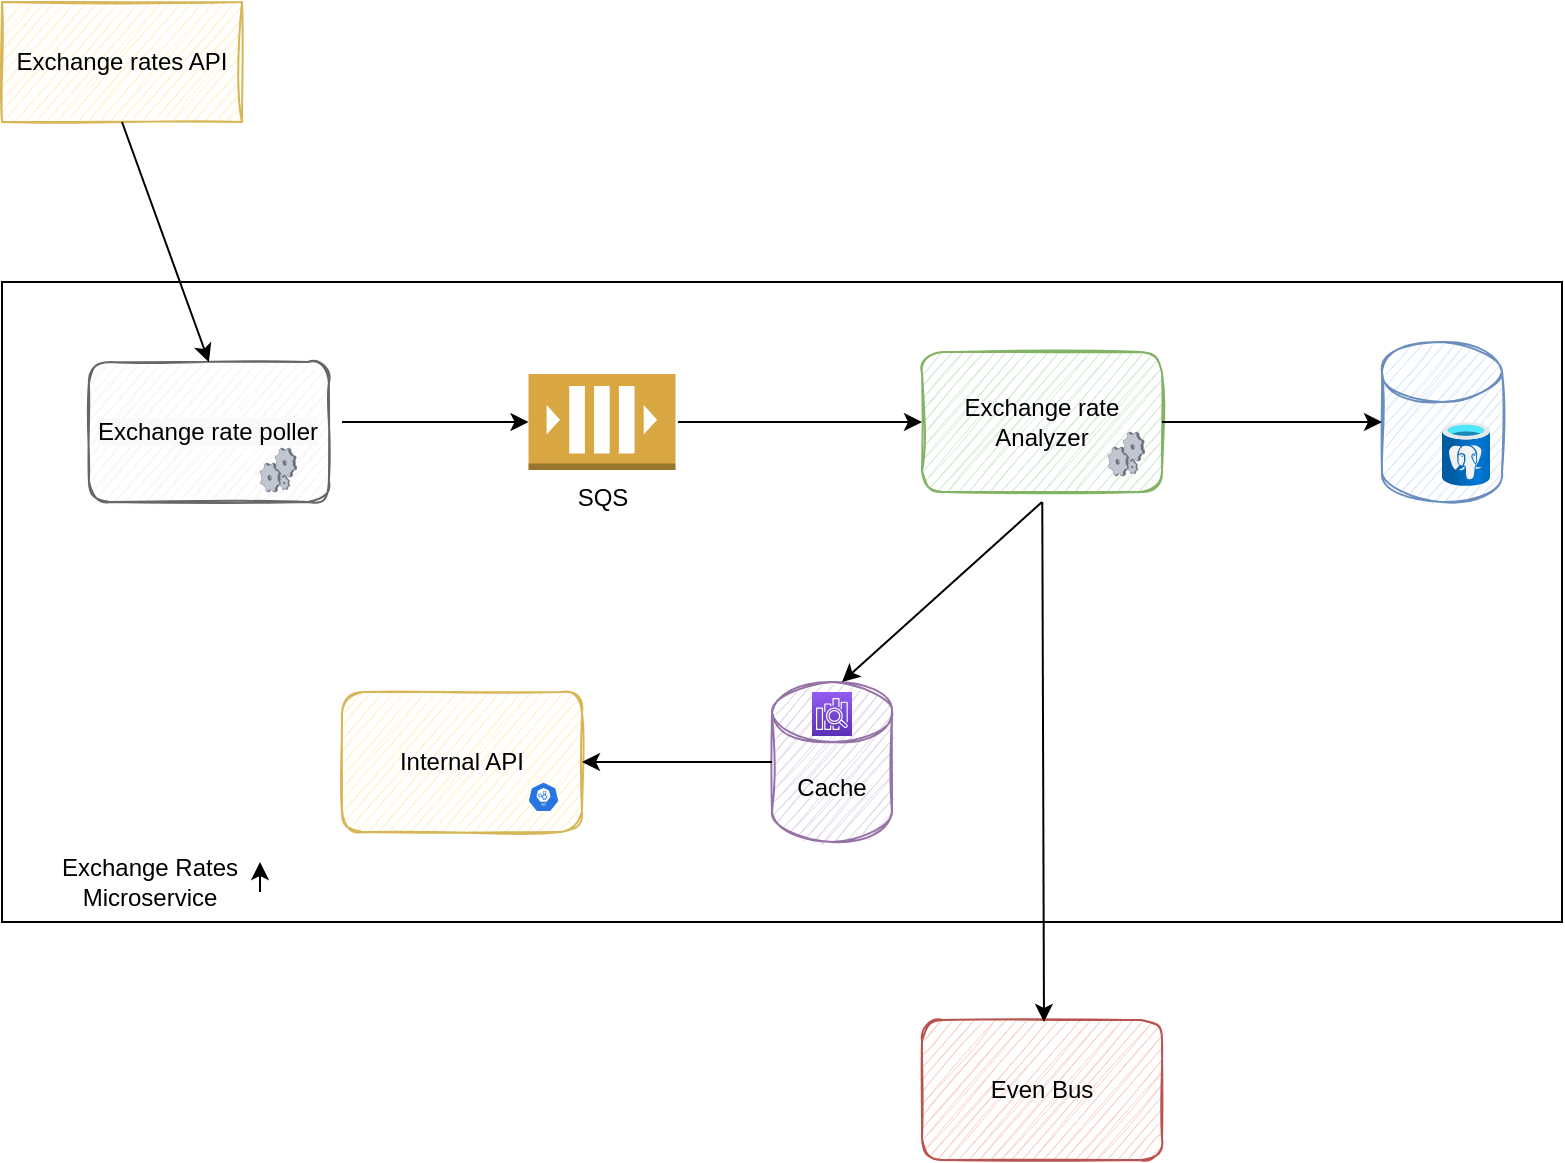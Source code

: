 <mxfile version="14.9.6" type="device"><diagram id="MHDq8jwc3IC7q-fkrBes" name="Page-1"><mxGraphModel dx="1422" dy="762" grid="0" gridSize="10" guides="0" tooltips="1" connect="1" arrows="1" fold="1" page="1" pageScale="1" pageWidth="850" pageHeight="1100" math="0" shadow="0"><root><mxCell id="0"/><mxCell id="1" parent="0"/><mxCell id="3Jc5RdQDjNf4awIu1Cy7-35" value="" style="rounded=0;whiteSpace=wrap;html=1;" parent="1" vertex="1"><mxGeometry x="40" y="160" width="780" height="320" as="geometry"/></mxCell><mxCell id="3Jc5RdQDjNf4awIu1Cy7-33" value="Even Bus" style="rounded=1;whiteSpace=wrap;html=1;fillColor=#f8cecc;strokeColor=#b85450;sketch=1;" parent="1" vertex="1"><mxGeometry x="500" y="529" width="120" height="70" as="geometry"/></mxCell><mxCell id="3Jc5RdQDjNf4awIu1Cy7-32" value="Internal API" style="rounded=1;whiteSpace=wrap;html=1;fillColor=#fff2cc;strokeColor=#d6b656;sketch=1;" parent="1" vertex="1"><mxGeometry x="210" y="365" width="120" height="70" as="geometry"/></mxCell><mxCell id="3Jc5RdQDjNf4awIu1Cy7-31" value="Exchange rate Analyzer" style="rounded=1;whiteSpace=wrap;html=1;fillColor=#d5e8d4;strokeColor=#82b366;sketch=1;" parent="1" vertex="1"><mxGeometry x="500" y="195" width="120" height="70" as="geometry"/></mxCell><mxCell id="3Jc5RdQDjNf4awIu1Cy7-30" value="&#10;&#10;&lt;span style=&quot;color: rgb(0, 0, 0); font-family: helvetica; font-size: 12px; font-style: normal; font-weight: 400; letter-spacing: normal; text-align: center; text-indent: 0px; text-transform: none; word-spacing: 0px; background-color: rgb(248, 249, 250); display: inline; float: none;&quot;&gt;Exchange rate poller&lt;/span&gt;&#10;&#10;" style="rounded=1;whiteSpace=wrap;html=1;fillColor=#f5f5f5;strokeColor=#666666;fontColor=#333333;sketch=1;" parent="1" vertex="1"><mxGeometry x="83.45" y="200" width="120" height="70" as="geometry"/></mxCell><mxCell id="3Jc5RdQDjNf4awIu1Cy7-18" value="Cache" style="shape=cylinder3;whiteSpace=wrap;html=1;boundedLbl=1;backgroundOutline=1;size=15;fillColor=#e1d5e7;strokeColor=#9673a6;sketch=1;" parent="1" vertex="1"><mxGeometry x="425" y="360" width="60" height="80" as="geometry"/></mxCell><mxCell id="3Jc5RdQDjNf4awIu1Cy7-1" value="Exchange rates API" style="rounded=0;whiteSpace=wrap;html=1;fillColor=#fff2cc;strokeColor=#d6b656;sketch=1;" parent="1" vertex="1"><mxGeometry x="40" y="20" width="120" height="60" as="geometry"/></mxCell><mxCell id="3Jc5RdQDjNf4awIu1Cy7-2" value="" style="verticalLabelPosition=bottom;aspect=fixed;html=1;verticalAlign=top;strokeColor=none;align=center;outlineConnect=0;shape=mxgraph.citrix.process;" parent="1" vertex="1"><mxGeometry x="169" y="243" width="18.45" height="22" as="geometry"/></mxCell><mxCell id="3Jc5RdQDjNf4awIu1Cy7-4" value="" style="shape=cylinder3;whiteSpace=wrap;html=1;boundedLbl=1;backgroundOutline=1;size=15;fillColor=#dae8fc;strokeColor=#6c8ebf;sketch=1;" parent="1" vertex="1"><mxGeometry x="730" y="190" width="60" height="80" as="geometry"/></mxCell><mxCell id="3Jc5RdQDjNf4awIu1Cy7-5" value="SQS&lt;br&gt;" style="outlineConnect=0;dashed=0;verticalLabelPosition=bottom;verticalAlign=top;align=center;html=1;shape=mxgraph.aws3.queue;fillColor=#D9A741;gradientColor=none;" parent="1" vertex="1"><mxGeometry x="303.25" y="206" width="73.5" height="48" as="geometry"/></mxCell><mxCell id="3Jc5RdQDjNf4awIu1Cy7-7" value="" style="verticalLabelPosition=bottom;aspect=fixed;html=1;verticalAlign=top;strokeColor=none;align=center;outlineConnect=0;shape=mxgraph.citrix.process;" parent="1" vertex="1"><mxGeometry x="593" y="235" width="18.45" height="22" as="geometry"/></mxCell><mxCell id="3Jc5RdQDjNf4awIu1Cy7-8" value="" style="shape=image;html=1;verticalAlign=top;verticalLabelPosition=bottom;labelBackgroundColor=#ffffff;imageAspect=0;aspect=fixed;image=https://cdn4.iconfinder.com/data/icons/zoo-line-welcome-to-zootopia/512/rabbit-128.png" parent="1" vertex="1"><mxGeometry x="593" y="572.68" width="23.55" height="26.32" as="geometry"/></mxCell><mxCell id="3Jc5RdQDjNf4awIu1Cy7-11" value="" style="endArrow=classic;html=1;entryX=0;entryY=0.5;entryDx=0;entryDy=0;entryPerimeter=0;" parent="1" target="3Jc5RdQDjNf4awIu1Cy7-4" edge="1"><mxGeometry width="50" height="50" relative="1" as="geometry"><mxPoint x="620" y="230" as="sourcePoint"/><mxPoint x="450" y="380" as="targetPoint"/></mxGeometry></mxCell><mxCell id="3Jc5RdQDjNf4awIu1Cy7-12" value="" style="endArrow=classic;html=1;entryX=0.5;entryY=0;entryDx=0;entryDy=0;" parent="1" edge="1"><mxGeometry width="50" height="50" relative="1" as="geometry"><mxPoint x="560.133" y="270" as="sourcePoint"/><mxPoint x="561" y="530" as="targetPoint"/></mxGeometry></mxCell><mxCell id="3Jc5RdQDjNf4awIu1Cy7-16" value="" style="points=[[0,0,0],[0.25,0,0],[0.5,0,0],[0.75,0,0],[1,0,0],[0,1,0],[0.25,1,0],[0.5,1,0],[0.75,1,0],[1,1,0],[0,0.25,0],[0,0.5,0],[0,0.75,0],[1,0.25,0],[1,0.5,0],[1,0.75,0]];outlineConnect=0;fontColor=#232F3E;gradientColor=#945DF2;gradientDirection=north;fillColor=#5A30B5;strokeColor=#ffffff;dashed=0;verticalLabelPosition=bottom;verticalAlign=top;align=center;html=1;fontSize=12;fontStyle=0;aspect=fixed;shape=mxgraph.aws4.resourceIcon;resIcon=mxgraph.aws4.elasticsearch_service;" parent="1" vertex="1"><mxGeometry x="445" y="365" width="20" height="22" as="geometry"/></mxCell><mxCell id="3Jc5RdQDjNf4awIu1Cy7-19" value="" style="endArrow=classic;html=1;" parent="1" edge="1"><mxGeometry width="50" height="50" relative="1" as="geometry"><mxPoint x="560" y="270" as="sourcePoint"/><mxPoint x="460" y="360" as="targetPoint"/></mxGeometry></mxCell><mxCell id="3Jc5RdQDjNf4awIu1Cy7-20" value="" style="html=1;dashed=0;whitespace=wrap;fillColor=#2875E2;strokeColor=#ffffff;points=[[0.005,0.63,0],[0.1,0.2,0],[0.9,0.2,0],[0.5,0,0],[0.995,0.63,0],[0.72,0.99,0],[0.5,1,0],[0.28,0.99,0]];shape=mxgraph.kubernetes.icon;prIcon=api" parent="1" vertex="1"><mxGeometry x="300" y="410" width="21.55" height="15" as="geometry"/></mxCell><mxCell id="3Jc5RdQDjNf4awIu1Cy7-22" value="" style="endArrow=classic;html=1;exitX=0;exitY=0.5;exitDx=0;exitDy=0;exitPerimeter=0;entryX=1;entryY=0.5;entryDx=0;entryDy=0;" parent="1" source="3Jc5RdQDjNf4awIu1Cy7-18" edge="1"><mxGeometry width="50" height="50" relative="1" as="geometry"><mxPoint x="560" y="290" as="sourcePoint"/><mxPoint x="330" y="400" as="targetPoint"/></mxGeometry></mxCell><mxCell id="3Jc5RdQDjNf4awIu1Cy7-23" value="" style="aspect=fixed;html=1;points=[];align=center;image;fontSize=12;image=img/lib/azure2/databases/Azure_Database_PostgreSQL_Server.svg;" parent="1" vertex="1"><mxGeometry x="760" y="230" width="24" height="32" as="geometry"/></mxCell><mxCell id="3Jc5RdQDjNf4awIu1Cy7-24" value="" style="endArrow=classic;html=1;exitX=1;exitY=0.5;exitDx=0;exitDy=0;entryX=0;entryY=0.5;entryDx=0;entryDy=0;entryPerimeter=0;" parent="1" target="3Jc5RdQDjNf4awIu1Cy7-5" edge="1"><mxGeometry width="50" height="50" relative="1" as="geometry"><mxPoint x="210" y="230" as="sourcePoint"/><mxPoint x="235" y="170" as="targetPoint"/></mxGeometry></mxCell><mxCell id="3Jc5RdQDjNf4awIu1Cy7-25" value="" style="endArrow=classic;html=1;exitX=1;exitY=0.5;exitDx=0;exitDy=0;entryX=0;entryY=0.5;entryDx=0;entryDy=0;" parent="1" edge="1"><mxGeometry width="50" height="50" relative="1" as="geometry"><mxPoint x="378" y="230" as="sourcePoint"/><mxPoint x="500" y="230" as="targetPoint"/></mxGeometry></mxCell><mxCell id="3Jc5RdQDjNf4awIu1Cy7-37" value="" style="endArrow=classic;html=1;exitX=0.5;exitY=1;exitDx=0;exitDy=0;entryX=0.5;entryY=0;entryDx=0;entryDy=0;" parent="1" source="3Jc5RdQDjNf4awIu1Cy7-1" target="3Jc5RdQDjNf4awIu1Cy7-30" edge="1"><mxGeometry width="50" height="50" relative="1" as="geometry"><mxPoint x="83.45" y="80" as="sourcePoint"/><mxPoint x="176.7" y="80" as="targetPoint"/></mxGeometry></mxCell><mxCell id="3Jc5RdQDjNf4awIu1Cy7-40" value="Exchange Rates Microservice&lt;br&gt;" style="text;html=1;strokeColor=none;fillColor=none;align=center;verticalAlign=middle;whiteSpace=wrap;rounded=0;" parent="1" vertex="1"><mxGeometry x="59" y="450" width="110" height="20" as="geometry"/></mxCell><mxCell id="3Jc5RdQDjNf4awIu1Cy7-41" style="edgeStyle=orthogonalEdgeStyle;rounded=0;orthogonalLoop=1;jettySize=auto;html=1;exitX=1;exitY=0.75;exitDx=0;exitDy=0;entryX=1;entryY=0;entryDx=0;entryDy=0;" parent="1" source="3Jc5RdQDjNf4awIu1Cy7-40" target="3Jc5RdQDjNf4awIu1Cy7-40" edge="1"><mxGeometry relative="1" as="geometry"/></mxCell></root></mxGraphModel></diagram></mxfile>